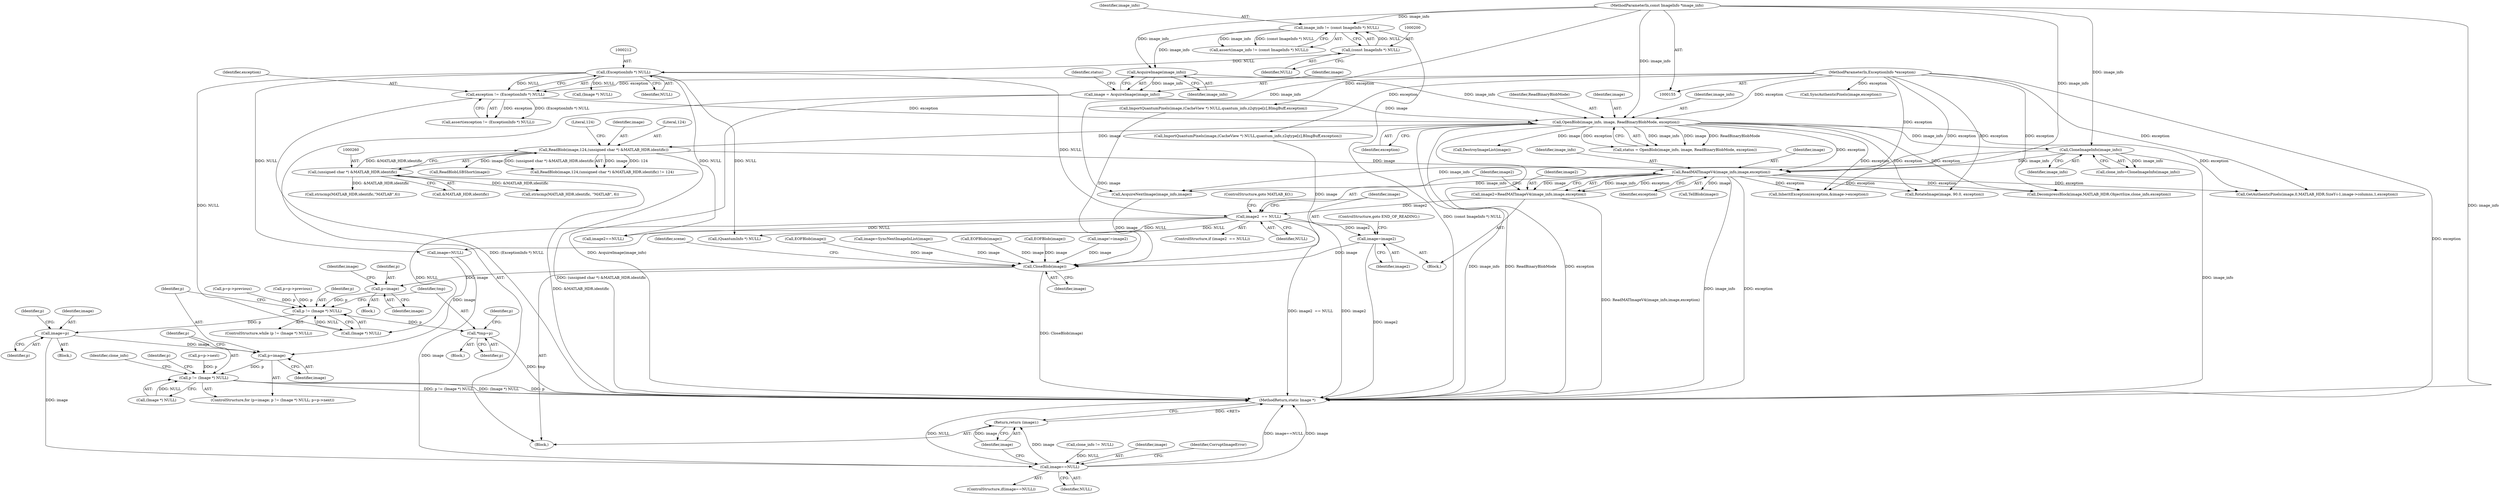 digraph "0_ImageMagick_8a370f9ab120faf182aa160900ba692ba8e2bcf0@pointer" {
"1000290" [label="(Call,image=image2)"];
"1000286" [label="(Call,image2  == NULL)"];
"1000279" [label="(Call,image2=ReadMATImageV4(image_info,image,exception))"];
"1000281" [label="(Call,ReadMATImageV4(image_info,image,exception))"];
"1000252" [label="(Call,CloneImageInfo(image_info))"];
"1000232" [label="(Call,OpenBlob(image_info, image, ReadBinaryBlobMode, exception))"];
"1000228" [label="(Call,AcquireImage(image_info))"];
"1000197" [label="(Call,image_info != (const ImageInfo *) NULL)"];
"1000156" [label="(MethodParameterIn,const ImageInfo *image_info)"];
"1000199" [label="(Call,(const ImageInfo *) NULL)"];
"1000226" [label="(Call,image = AcquireImage(image_info))"];
"1000209" [label="(Call,exception != (ExceptionInfo *) NULL)"];
"1000157" [label="(MethodParameterIn,ExceptionInfo *exception)"];
"1000211" [label="(Call,(ExceptionInfo *) NULL)"];
"1000256" [label="(Call,ReadBlob(image,124,(unsigned char *) &MATLAB_HDR.identific))"];
"1000259" [label="(Call,(unsigned char *) &MATLAB_HDR.identific)"];
"1001688" [label="(Call,CloseBlob(image))"];
"1001696" [label="(Call,p=image)"];
"1001703" [label="(Call,p != (Image *) NULL)"];
"1001710" [label="(Call,*tmp=p)"];
"1001736" [label="(Call,image=p)"];
"1001745" [label="(Call,p=image)"];
"1001748" [label="(Call,p != (Image *) NULL)"];
"1001803" [label="(Call,image==NULL)"];
"1001809" [label="(Return,return (image);)"];
"1000283" [label="(Identifier,image)"];
"1000227" [label="(Identifier,image)"];
"1000226" [label="(Call,image = AcquireImage(image_info))"];
"1001748" [label="(Call,p != (Image *) NULL)"];
"1000279" [label="(Call,image2=ReadMATImageV4(image_info,image,exception))"];
"1001726" [label="(Call,p=p->previous)"];
"1001810" [label="(Identifier,image)"];
"1000252" [label="(Call,CloneImageInfo(image_info))"];
"1000458" [label="(Call,DecompressBlock(image,MATLAB_HDR.ObjectSize,clone_info,exception))"];
"1001070" [label="(Call,InheritException(exception,&image->exception))"];
"1001688" [label="(Call,CloseBlob(image))"];
"1000257" [label="(Identifier,image)"];
"1001703" [label="(Call,p != (Image *) NULL)"];
"1000250" [label="(Call,clone_info=CloneImageInfo(image_info))"];
"1001286" [label="(Call,ImportQuantumPixels(image,(CacheView *) NULL,quantum_info,z2qtype[z],BImgBuff,exception))"];
"1001250" [label="(Call,ImportQuantumPixels(image,(CacheView *) NULL,quantum_info,z2qtype[z],BImgBuff,exception))"];
"1001697" [label="(Identifier,p)"];
"1001746" [label="(Identifier,p)"];
"1001811" [label="(MethodReturn,static Image *)"];
"1000201" [label="(Identifier,NULL)"];
"1001744" [label="(ControlStructure,for (p=image; p != (Image *) NULL; p=p->next))"];
"1000213" [label="(Identifier,NULL)"];
"1000233" [label="(Identifier,image_info)"];
"1000405" [label="(Call,EOFBlob(image))"];
"1001694" [label="(Identifier,scene)"];
"1000298" [label="(Call,ReadBlobLSBShort(image))"];
"1000434" [label="(Call,EOFBlob(image))"];
"1000199" [label="(Call,(const ImageInfo *) NULL)"];
"1001765" [label="(Call,clone_info != NULL)"];
"1000209" [label="(Call,exception != (ExceptionInfo *) NULL)"];
"1000258" [label="(Literal,124)"];
"1001689" [label="(Identifier,image)"];
"1001735" [label="(Block,)"];
"1001606" [label="(Call,image=SyncNextImageInList(image))"];
"1000265" [label="(Literal,124)"];
"1001802" [label="(ControlStructure,if(image==NULL))"];
"1001705" [label="(Call,(Image *) NULL)"];
"1001690" [label="(Block,)"];
"1001736" [label="(Call,image=p)"];
"1000286" [label="(Call,image2  == NULL)"];
"1000253" [label="(Identifier,image_info)"];
"1001326" [label="(Call,SyncAuthenticPixels(image,exception))"];
"1000424" [label="(Call,EOFBlob(image))"];
"1000230" [label="(Call,status = OpenBlob(image_info, image, ReadBinaryBlobMode, exception))"];
"1000198" [label="(Identifier,image_info)"];
"1000261" [label="(Call,&MATLAB_HDR.identific)"];
"1000157" [label="(MethodParameterIn,ExceptionInfo *exception)"];
"1000229" [label="(Identifier,image_info)"];
"1000259" [label="(Call,(unsigned char *) &MATLAB_HDR.identific)"];
"1001717" [label="(Identifier,p)"];
"1000235" [label="(Identifier,ReadBinaryBlobMode)"];
"1000284" [label="(Identifier,exception)"];
"1001158" [label="(Call,GetAuthenticPixels(image,0,MATLAB_HDR.SizeY-i-1,image->columns,1,exception))"];
"1000282" [label="(Identifier,image_info)"];
"1000228" [label="(Call,AcquireImage(image_info))"];
"1000287" [label="(Identifier,image2)"];
"1000232" [label="(Call,OpenBlob(image_info, image, ReadBinaryBlobMode, exception))"];
"1001804" [label="(Identifier,image)"];
"1000977" [label="(Call,(QuantumInfo *) NULL)"];
"1001739" [label="(Call,p=p->previous)"];
"1001807" [label="(Identifier,CorruptImageError)"];
"1000285" [label="(ControlStructure,if (image2  == NULL))"];
"1000291" [label="(Identifier,image)"];
"1001760" [label="(Identifier,p)"];
"1001708" [label="(Block,)"];
"1000292" [label="(Identifier,image2)"];
"1001710" [label="(Call,*tmp=p)"];
"1000211" [label="(Call,(ExceptionInfo *) NULL)"];
"1000234" [label="(Identifier,image)"];
"1000197" [label="(Call,image_info != (const ImageInfo *) NULL)"];
"1001702" [label="(ControlStructure,while (p != (Image *) NULL))"];
"1001766" [label="(Identifier,clone_info)"];
"1000244" [label="(Call,DestroyImageList(image))"];
"1001711" [label="(Identifier,tmp)"];
"1001805" [label="(Identifier,NULL)"];
"1000290" [label="(Call,image=image2)"];
"1001740" [label="(Identifier,p)"];
"1001594" [label="(Call,AcquireNextImage(image_info,image))"];
"1000196" [label="(Call,assert(image_info != (const ImageInfo *) NULL))"];
"1000158" [label="(Block,)"];
"1000271" [label="(Call,strncmp(MATLAB_HDR.identific,\"MATLAB\",6))"];
"1001502" [label="(Call,RotateImage(image, 90.0, exception))"];
"1000293" [label="(ControlStructure,goto END_OF_READING;)"];
"1001712" [label="(Identifier,p)"];
"1001737" [label="(Identifier,image)"];
"1000401" [label="(Call,TellBlob(image))"];
"1001753" [label="(Call,p=p->next)"];
"1000255" [label="(Call,ReadBlob(image,124,(unsigned char *) &MATLAB_HDR.identific) != 124)"];
"1000288" [label="(Identifier,NULL)"];
"1000289" [label="(ControlStructure,goto MATLAB_KO;)"];
"1000156" [label="(MethodParameterIn,const ImageInfo *image_info)"];
"1001700" [label="(Identifier,image)"];
"1000280" [label="(Identifier,image2)"];
"1001750" [label="(Call,(Image *) NULL)"];
"1001698" [label="(Identifier,image)"];
"1001747" [label="(Identifier,image)"];
"1000389" [label="(Call,strncmp(MATLAB_HDR.identific, \"MATLAB\", 6))"];
"1000210" [label="(Identifier,exception)"];
"1000247" [label="(Call,(Image *) NULL)"];
"1001699" [label="(Call,image=NULL)"];
"1000256" [label="(Call,ReadBlob(image,124,(unsigned char *) &MATLAB_HDR.identific))"];
"1001696" [label="(Call,p=image)"];
"1000281" [label="(Call,ReadMATImageV4(image_info,image,exception))"];
"1000236" [label="(Identifier,exception)"];
"1001809" [label="(Return,return (image);)"];
"1000466" [label="(Call,image2==NULL)"];
"1000528" [label="(Call,image!=image2)"];
"1000231" [label="(Identifier,status)"];
"1001803" [label="(Call,image==NULL)"];
"1001704" [label="(Identifier,p)"];
"1001738" [label="(Identifier,p)"];
"1001745" [label="(Call,p=image)"];
"1000208" [label="(Call,assert(exception != (ExceptionInfo *) NULL))"];
"1000278" [label="(Block,)"];
"1001749" [label="(Identifier,p)"];
"1000290" -> "1000278"  [label="AST: "];
"1000290" -> "1000292"  [label="CFG: "];
"1000291" -> "1000290"  [label="AST: "];
"1000292" -> "1000290"  [label="AST: "];
"1000293" -> "1000290"  [label="CFG: "];
"1000290" -> "1001811"  [label="DDG: image2"];
"1000286" -> "1000290"  [label="DDG: image2"];
"1000290" -> "1001688"  [label="DDG: image"];
"1000286" -> "1000285"  [label="AST: "];
"1000286" -> "1000288"  [label="CFG: "];
"1000287" -> "1000286"  [label="AST: "];
"1000288" -> "1000286"  [label="AST: "];
"1000289" -> "1000286"  [label="CFG: "];
"1000291" -> "1000286"  [label="CFG: "];
"1000286" -> "1001811"  [label="DDG: image2  == NULL"];
"1000286" -> "1001811"  [label="DDG: image2"];
"1000279" -> "1000286"  [label="DDG: image2"];
"1000211" -> "1000286"  [label="DDG: NULL"];
"1000286" -> "1000466"  [label="DDG: NULL"];
"1000286" -> "1000977"  [label="DDG: NULL"];
"1000286" -> "1001699"  [label="DDG: NULL"];
"1000286" -> "1001705"  [label="DDG: NULL"];
"1000279" -> "1000278"  [label="AST: "];
"1000279" -> "1000281"  [label="CFG: "];
"1000280" -> "1000279"  [label="AST: "];
"1000281" -> "1000279"  [label="AST: "];
"1000287" -> "1000279"  [label="CFG: "];
"1000279" -> "1001811"  [label="DDG: ReadMATImageV4(image_info,image,exception)"];
"1000281" -> "1000279"  [label="DDG: image_info"];
"1000281" -> "1000279"  [label="DDG: image"];
"1000281" -> "1000279"  [label="DDG: exception"];
"1000281" -> "1000284"  [label="CFG: "];
"1000282" -> "1000281"  [label="AST: "];
"1000283" -> "1000281"  [label="AST: "];
"1000284" -> "1000281"  [label="AST: "];
"1000281" -> "1001811"  [label="DDG: image_info"];
"1000281" -> "1001811"  [label="DDG: exception"];
"1000252" -> "1000281"  [label="DDG: image_info"];
"1000156" -> "1000281"  [label="DDG: image_info"];
"1000256" -> "1000281"  [label="DDG: image"];
"1000232" -> "1000281"  [label="DDG: exception"];
"1000157" -> "1000281"  [label="DDG: exception"];
"1000281" -> "1000401"  [label="DDG: image"];
"1000281" -> "1000458"  [label="DDG: exception"];
"1000281" -> "1001070"  [label="DDG: exception"];
"1000281" -> "1001158"  [label="DDG: exception"];
"1000281" -> "1001502"  [label="DDG: exception"];
"1000281" -> "1001594"  [label="DDG: image_info"];
"1000252" -> "1000250"  [label="AST: "];
"1000252" -> "1000253"  [label="CFG: "];
"1000253" -> "1000252"  [label="AST: "];
"1000250" -> "1000252"  [label="CFG: "];
"1000252" -> "1001811"  [label="DDG: image_info"];
"1000252" -> "1000250"  [label="DDG: image_info"];
"1000232" -> "1000252"  [label="DDG: image_info"];
"1000156" -> "1000252"  [label="DDG: image_info"];
"1000252" -> "1001594"  [label="DDG: image_info"];
"1000232" -> "1000230"  [label="AST: "];
"1000232" -> "1000236"  [label="CFG: "];
"1000233" -> "1000232"  [label="AST: "];
"1000234" -> "1000232"  [label="AST: "];
"1000235" -> "1000232"  [label="AST: "];
"1000236" -> "1000232"  [label="AST: "];
"1000230" -> "1000232"  [label="CFG: "];
"1000232" -> "1001811"  [label="DDG: exception"];
"1000232" -> "1001811"  [label="DDG: image_info"];
"1000232" -> "1001811"  [label="DDG: ReadBinaryBlobMode"];
"1000232" -> "1000230"  [label="DDG: image_info"];
"1000232" -> "1000230"  [label="DDG: image"];
"1000232" -> "1000230"  [label="DDG: ReadBinaryBlobMode"];
"1000232" -> "1000230"  [label="DDG: exception"];
"1000228" -> "1000232"  [label="DDG: image_info"];
"1000156" -> "1000232"  [label="DDG: image_info"];
"1000226" -> "1000232"  [label="DDG: image"];
"1000209" -> "1000232"  [label="DDG: exception"];
"1000157" -> "1000232"  [label="DDG: exception"];
"1000232" -> "1000244"  [label="DDG: image"];
"1000232" -> "1000256"  [label="DDG: image"];
"1000232" -> "1000458"  [label="DDG: exception"];
"1000232" -> "1001070"  [label="DDG: exception"];
"1000232" -> "1001158"  [label="DDG: exception"];
"1000232" -> "1001502"  [label="DDG: exception"];
"1000228" -> "1000226"  [label="AST: "];
"1000228" -> "1000229"  [label="CFG: "];
"1000229" -> "1000228"  [label="AST: "];
"1000226" -> "1000228"  [label="CFG: "];
"1000228" -> "1000226"  [label="DDG: image_info"];
"1000197" -> "1000228"  [label="DDG: image_info"];
"1000156" -> "1000228"  [label="DDG: image_info"];
"1000197" -> "1000196"  [label="AST: "];
"1000197" -> "1000199"  [label="CFG: "];
"1000198" -> "1000197"  [label="AST: "];
"1000199" -> "1000197"  [label="AST: "];
"1000196" -> "1000197"  [label="CFG: "];
"1000197" -> "1001811"  [label="DDG: (const ImageInfo *) NULL"];
"1000197" -> "1000196"  [label="DDG: image_info"];
"1000197" -> "1000196"  [label="DDG: (const ImageInfo *) NULL"];
"1000156" -> "1000197"  [label="DDG: image_info"];
"1000199" -> "1000197"  [label="DDG: NULL"];
"1000156" -> "1000155"  [label="AST: "];
"1000156" -> "1001811"  [label="DDG: image_info"];
"1000156" -> "1001594"  [label="DDG: image_info"];
"1000199" -> "1000201"  [label="CFG: "];
"1000200" -> "1000199"  [label="AST: "];
"1000201" -> "1000199"  [label="AST: "];
"1000199" -> "1000211"  [label="DDG: NULL"];
"1000226" -> "1000158"  [label="AST: "];
"1000227" -> "1000226"  [label="AST: "];
"1000231" -> "1000226"  [label="CFG: "];
"1000226" -> "1001811"  [label="DDG: AcquireImage(image_info)"];
"1000209" -> "1000208"  [label="AST: "];
"1000209" -> "1000211"  [label="CFG: "];
"1000210" -> "1000209"  [label="AST: "];
"1000211" -> "1000209"  [label="AST: "];
"1000208" -> "1000209"  [label="CFG: "];
"1000209" -> "1001811"  [label="DDG: (ExceptionInfo *) NULL"];
"1000209" -> "1000208"  [label="DDG: exception"];
"1000209" -> "1000208"  [label="DDG: (ExceptionInfo *) NULL"];
"1000157" -> "1000209"  [label="DDG: exception"];
"1000211" -> "1000209"  [label="DDG: NULL"];
"1000157" -> "1000155"  [label="AST: "];
"1000157" -> "1001811"  [label="DDG: exception"];
"1000157" -> "1000458"  [label="DDG: exception"];
"1000157" -> "1001070"  [label="DDG: exception"];
"1000157" -> "1001158"  [label="DDG: exception"];
"1000157" -> "1001250"  [label="DDG: exception"];
"1000157" -> "1001286"  [label="DDG: exception"];
"1000157" -> "1001326"  [label="DDG: exception"];
"1000157" -> "1001502"  [label="DDG: exception"];
"1000211" -> "1000213"  [label="CFG: "];
"1000212" -> "1000211"  [label="AST: "];
"1000213" -> "1000211"  [label="AST: "];
"1000211" -> "1000247"  [label="DDG: NULL"];
"1000211" -> "1000466"  [label="DDG: NULL"];
"1000211" -> "1000977"  [label="DDG: NULL"];
"1000211" -> "1001699"  [label="DDG: NULL"];
"1000211" -> "1001705"  [label="DDG: NULL"];
"1000256" -> "1000255"  [label="AST: "];
"1000256" -> "1000259"  [label="CFG: "];
"1000257" -> "1000256"  [label="AST: "];
"1000258" -> "1000256"  [label="AST: "];
"1000259" -> "1000256"  [label="AST: "];
"1000265" -> "1000256"  [label="CFG: "];
"1000256" -> "1001811"  [label="DDG: (unsigned char *) &MATLAB_HDR.identific"];
"1000256" -> "1000255"  [label="DDG: image"];
"1000256" -> "1000255"  [label="DDG: 124"];
"1000256" -> "1000255"  [label="DDG: (unsigned char *) &MATLAB_HDR.identific"];
"1000259" -> "1000256"  [label="DDG: &MATLAB_HDR.identific"];
"1000256" -> "1000298"  [label="DDG: image"];
"1000259" -> "1000261"  [label="CFG: "];
"1000260" -> "1000259"  [label="AST: "];
"1000261" -> "1000259"  [label="AST: "];
"1000259" -> "1001811"  [label="DDG: &MATLAB_HDR.identific"];
"1000259" -> "1000271"  [label="DDG: &MATLAB_HDR.identific"];
"1000259" -> "1000389"  [label="DDG: &MATLAB_HDR.identific"];
"1001688" -> "1000158"  [label="AST: "];
"1001688" -> "1001689"  [label="CFG: "];
"1001689" -> "1001688"  [label="AST: "];
"1001694" -> "1001688"  [label="CFG: "];
"1001688" -> "1001811"  [label="DDG: CloseBlob(image)"];
"1001606" -> "1001688"  [label="DDG: image"];
"1001594" -> "1001688"  [label="DDG: image"];
"1000424" -> "1001688"  [label="DDG: image"];
"1000528" -> "1001688"  [label="DDG: image"];
"1000434" -> "1001688"  [label="DDG: image"];
"1000405" -> "1001688"  [label="DDG: image"];
"1001286" -> "1001688"  [label="DDG: image"];
"1001250" -> "1001688"  [label="DDG: image"];
"1001688" -> "1001696"  [label="DDG: image"];
"1001696" -> "1001690"  [label="AST: "];
"1001696" -> "1001698"  [label="CFG: "];
"1001697" -> "1001696"  [label="AST: "];
"1001698" -> "1001696"  [label="AST: "];
"1001700" -> "1001696"  [label="CFG: "];
"1001696" -> "1001703"  [label="DDG: p"];
"1001703" -> "1001702"  [label="AST: "];
"1001703" -> "1001705"  [label="CFG: "];
"1001704" -> "1001703"  [label="AST: "];
"1001705" -> "1001703"  [label="AST: "];
"1001711" -> "1001703"  [label="CFG: "];
"1001746" -> "1001703"  [label="CFG: "];
"1001739" -> "1001703"  [label="DDG: p"];
"1001726" -> "1001703"  [label="DDG: p"];
"1001705" -> "1001703"  [label="DDG: NULL"];
"1001703" -> "1001710"  [label="DDG: p"];
"1001703" -> "1001736"  [label="DDG: p"];
"1001710" -> "1001708"  [label="AST: "];
"1001710" -> "1001712"  [label="CFG: "];
"1001711" -> "1001710"  [label="AST: "];
"1001712" -> "1001710"  [label="AST: "];
"1001717" -> "1001710"  [label="CFG: "];
"1001710" -> "1001811"  [label="DDG: tmp"];
"1001736" -> "1001735"  [label="AST: "];
"1001736" -> "1001738"  [label="CFG: "];
"1001737" -> "1001736"  [label="AST: "];
"1001738" -> "1001736"  [label="AST: "];
"1001740" -> "1001736"  [label="CFG: "];
"1001736" -> "1001745"  [label="DDG: image"];
"1001736" -> "1001803"  [label="DDG: image"];
"1001745" -> "1001744"  [label="AST: "];
"1001745" -> "1001747"  [label="CFG: "];
"1001746" -> "1001745"  [label="AST: "];
"1001747" -> "1001745"  [label="AST: "];
"1001749" -> "1001745"  [label="CFG: "];
"1001699" -> "1001745"  [label="DDG: image"];
"1001745" -> "1001748"  [label="DDG: p"];
"1001748" -> "1001744"  [label="AST: "];
"1001748" -> "1001750"  [label="CFG: "];
"1001749" -> "1001748"  [label="AST: "];
"1001750" -> "1001748"  [label="AST: "];
"1001760" -> "1001748"  [label="CFG: "];
"1001766" -> "1001748"  [label="CFG: "];
"1001748" -> "1001811"  [label="DDG: p != (Image *) NULL"];
"1001748" -> "1001811"  [label="DDG: (Image *) NULL"];
"1001748" -> "1001811"  [label="DDG: p"];
"1001753" -> "1001748"  [label="DDG: p"];
"1001750" -> "1001748"  [label="DDG: NULL"];
"1001803" -> "1001802"  [label="AST: "];
"1001803" -> "1001805"  [label="CFG: "];
"1001804" -> "1001803"  [label="AST: "];
"1001805" -> "1001803"  [label="AST: "];
"1001807" -> "1001803"  [label="CFG: "];
"1001810" -> "1001803"  [label="CFG: "];
"1001803" -> "1001811"  [label="DDG: image"];
"1001803" -> "1001811"  [label="DDG: NULL"];
"1001803" -> "1001811"  [label="DDG: image==NULL"];
"1001699" -> "1001803"  [label="DDG: image"];
"1001765" -> "1001803"  [label="DDG: NULL"];
"1001803" -> "1001809"  [label="DDG: image"];
"1001809" -> "1000158"  [label="AST: "];
"1001809" -> "1001810"  [label="CFG: "];
"1001810" -> "1001809"  [label="AST: "];
"1001811" -> "1001809"  [label="CFG: "];
"1001809" -> "1001811"  [label="DDG: <RET>"];
"1001810" -> "1001809"  [label="DDG: image"];
}
